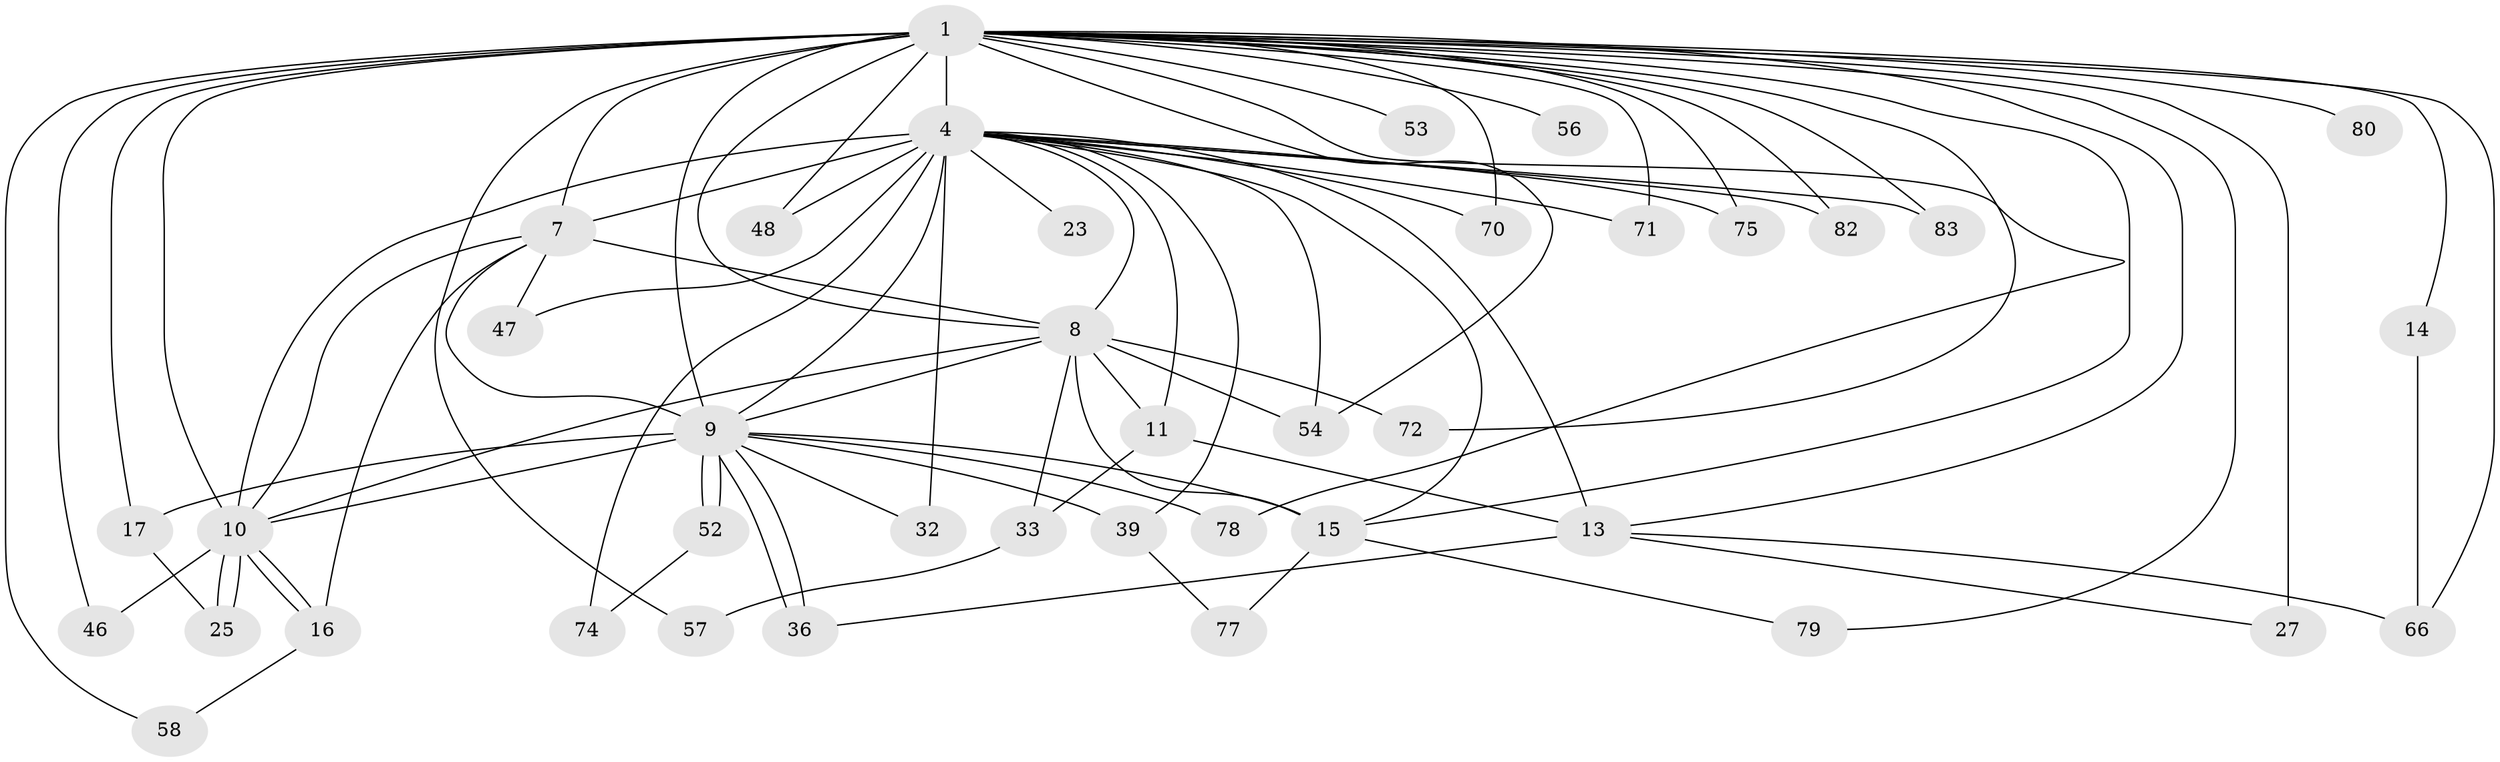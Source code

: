 // original degree distribution, {17: 0.00980392156862745, 36: 0.00980392156862745, 16: 0.00980392156862745, 28: 0.00980392156862745, 23: 0.00980392156862745, 14: 0.0196078431372549, 20: 0.00980392156862745, 25: 0.00980392156862745, 15: 0.00980392156862745, 4: 0.09803921568627451, 3: 0.2647058823529412, 7: 0.00980392156862745, 5: 0.0196078431372549, 6: 0.0196078431372549, 2: 0.49019607843137253}
// Generated by graph-tools (version 1.1) at 2025/17/03/04/25 18:17:39]
// undirected, 40 vertices, 86 edges
graph export_dot {
graph [start="1"]
  node [color=gray90,style=filled];
  1 [super="+49+2+30"];
  4 [super="+22+29+34+5+12"];
  7 [super="+81+97"];
  8 [super="+63"];
  9 [super="+41+18"];
  10;
  11;
  13 [super="+102+50+67"];
  14;
  15 [super="+19"];
  16 [super="+55"];
  17 [super="+21"];
  23;
  25 [super="+94"];
  27;
  32 [super="+76"];
  33;
  36;
  39 [super="+60"];
  46;
  47;
  48;
  52;
  53;
  54;
  56;
  57;
  58;
  66 [super="+69"];
  70;
  71;
  72;
  74;
  75;
  77;
  78;
  79;
  80;
  82;
  83;
  1 -- 4 [weight=16];
  1 -- 7 [weight=5];
  1 -- 8 [weight=6];
  1 -- 9 [weight=10];
  1 -- 10 [weight=5];
  1 -- 17 [weight=3];
  1 -- 56 [weight=2];
  1 -- 79;
  1 -- 80 [weight=2];
  1 -- 66;
  1 -- 70;
  1 -- 71;
  1 -- 72;
  1 -- 75;
  1 -- 14;
  1 -- 78;
  1 -- 82;
  1 -- 83;
  1 -- 27 [weight=2];
  1 -- 46;
  1 -- 48;
  1 -- 53 [weight=2];
  1 -- 54;
  1 -- 57;
  1 -- 58;
  1 -- 13;
  1 -- 15;
  4 -- 7 [weight=3];
  4 -- 8 [weight=4];
  4 -- 9 [weight=6];
  4 -- 10 [weight=2];
  4 -- 13 [weight=3];
  4 -- 15;
  4 -- 47;
  4 -- 48;
  4 -- 74;
  4 -- 75;
  4 -- 82;
  4 -- 83;
  4 -- 32 [weight=2];
  4 -- 70;
  4 -- 11;
  4 -- 39;
  4 -- 71;
  4 -- 54;
  4 -- 23 [weight=2];
  7 -- 8 [weight=2];
  7 -- 9;
  7 -- 10;
  7 -- 47;
  7 -- 16 [weight=2];
  8 -- 9;
  8 -- 10;
  8 -- 11;
  8 -- 15 [weight=2];
  8 -- 33;
  8 -- 54;
  8 -- 72;
  9 -- 10;
  9 -- 32;
  9 -- 36;
  9 -- 36;
  9 -- 39 [weight=2];
  9 -- 52;
  9 -- 52;
  9 -- 78;
  9 -- 17;
  9 -- 15;
  10 -- 16;
  10 -- 16;
  10 -- 25;
  10 -- 25;
  10 -- 46;
  11 -- 13;
  11 -- 33;
  13 -- 27;
  13 -- 66;
  13 -- 36;
  14 -- 66;
  15 -- 77;
  15 -- 79;
  16 -- 58;
  17 -- 25;
  33 -- 57;
  39 -- 77;
  52 -- 74;
}
